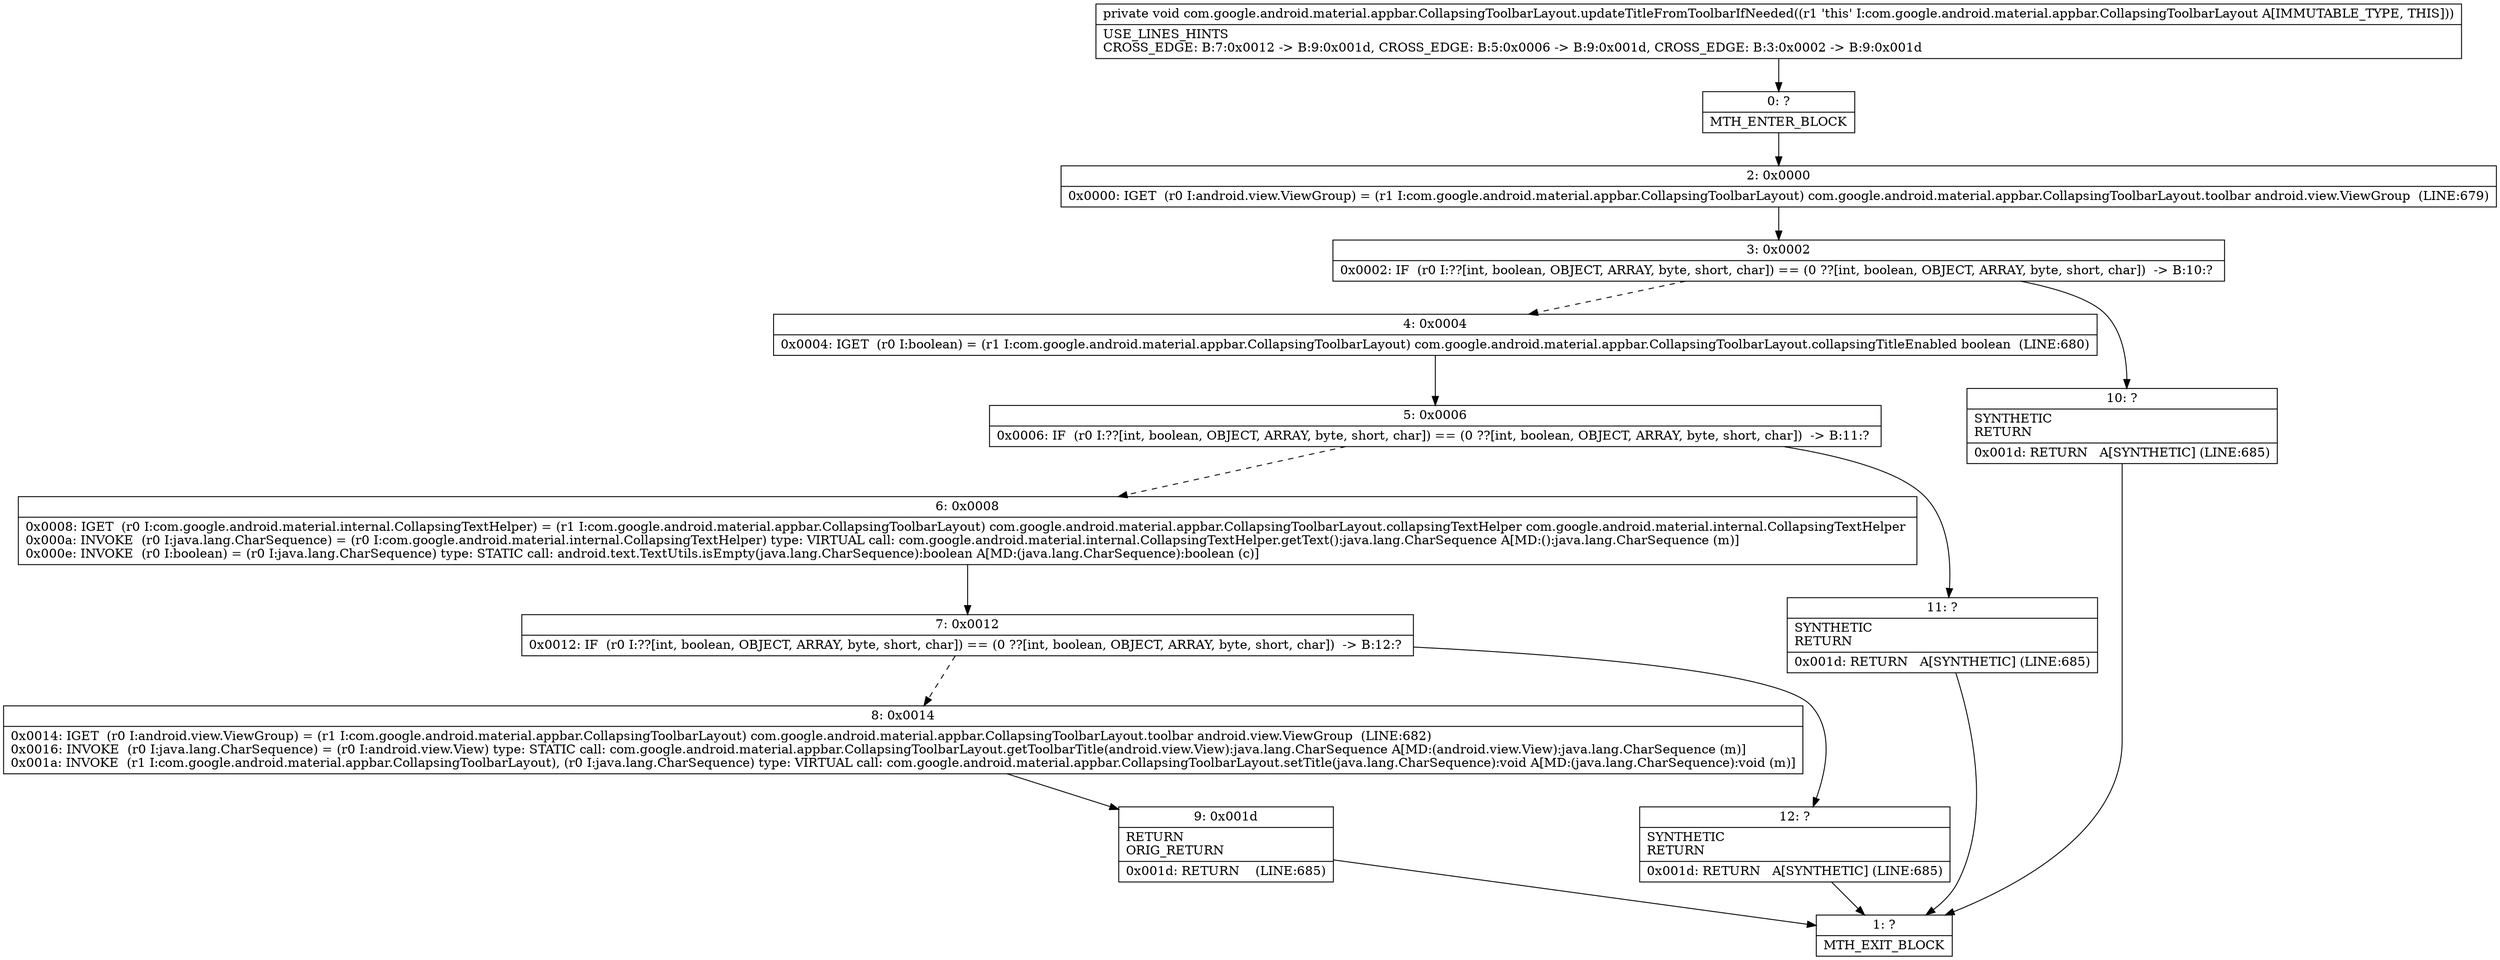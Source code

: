 digraph "CFG forcom.google.android.material.appbar.CollapsingToolbarLayout.updateTitleFromToolbarIfNeeded()V" {
Node_0 [shape=record,label="{0\:\ ?|MTH_ENTER_BLOCK\l}"];
Node_2 [shape=record,label="{2\:\ 0x0000|0x0000: IGET  (r0 I:android.view.ViewGroup) = (r1 I:com.google.android.material.appbar.CollapsingToolbarLayout) com.google.android.material.appbar.CollapsingToolbarLayout.toolbar android.view.ViewGroup  (LINE:679)\l}"];
Node_3 [shape=record,label="{3\:\ 0x0002|0x0002: IF  (r0 I:??[int, boolean, OBJECT, ARRAY, byte, short, char]) == (0 ??[int, boolean, OBJECT, ARRAY, byte, short, char])  \-\> B:10:? \l}"];
Node_4 [shape=record,label="{4\:\ 0x0004|0x0004: IGET  (r0 I:boolean) = (r1 I:com.google.android.material.appbar.CollapsingToolbarLayout) com.google.android.material.appbar.CollapsingToolbarLayout.collapsingTitleEnabled boolean  (LINE:680)\l}"];
Node_5 [shape=record,label="{5\:\ 0x0006|0x0006: IF  (r0 I:??[int, boolean, OBJECT, ARRAY, byte, short, char]) == (0 ??[int, boolean, OBJECT, ARRAY, byte, short, char])  \-\> B:11:? \l}"];
Node_6 [shape=record,label="{6\:\ 0x0008|0x0008: IGET  (r0 I:com.google.android.material.internal.CollapsingTextHelper) = (r1 I:com.google.android.material.appbar.CollapsingToolbarLayout) com.google.android.material.appbar.CollapsingToolbarLayout.collapsingTextHelper com.google.android.material.internal.CollapsingTextHelper \l0x000a: INVOKE  (r0 I:java.lang.CharSequence) = (r0 I:com.google.android.material.internal.CollapsingTextHelper) type: VIRTUAL call: com.google.android.material.internal.CollapsingTextHelper.getText():java.lang.CharSequence A[MD:():java.lang.CharSequence (m)]\l0x000e: INVOKE  (r0 I:boolean) = (r0 I:java.lang.CharSequence) type: STATIC call: android.text.TextUtils.isEmpty(java.lang.CharSequence):boolean A[MD:(java.lang.CharSequence):boolean (c)]\l}"];
Node_7 [shape=record,label="{7\:\ 0x0012|0x0012: IF  (r0 I:??[int, boolean, OBJECT, ARRAY, byte, short, char]) == (0 ??[int, boolean, OBJECT, ARRAY, byte, short, char])  \-\> B:12:? \l}"];
Node_8 [shape=record,label="{8\:\ 0x0014|0x0014: IGET  (r0 I:android.view.ViewGroup) = (r1 I:com.google.android.material.appbar.CollapsingToolbarLayout) com.google.android.material.appbar.CollapsingToolbarLayout.toolbar android.view.ViewGroup  (LINE:682)\l0x0016: INVOKE  (r0 I:java.lang.CharSequence) = (r0 I:android.view.View) type: STATIC call: com.google.android.material.appbar.CollapsingToolbarLayout.getToolbarTitle(android.view.View):java.lang.CharSequence A[MD:(android.view.View):java.lang.CharSequence (m)]\l0x001a: INVOKE  (r1 I:com.google.android.material.appbar.CollapsingToolbarLayout), (r0 I:java.lang.CharSequence) type: VIRTUAL call: com.google.android.material.appbar.CollapsingToolbarLayout.setTitle(java.lang.CharSequence):void A[MD:(java.lang.CharSequence):void (m)]\l}"];
Node_9 [shape=record,label="{9\:\ 0x001d|RETURN\lORIG_RETURN\l|0x001d: RETURN    (LINE:685)\l}"];
Node_1 [shape=record,label="{1\:\ ?|MTH_EXIT_BLOCK\l}"];
Node_12 [shape=record,label="{12\:\ ?|SYNTHETIC\lRETURN\l|0x001d: RETURN   A[SYNTHETIC] (LINE:685)\l}"];
Node_11 [shape=record,label="{11\:\ ?|SYNTHETIC\lRETURN\l|0x001d: RETURN   A[SYNTHETIC] (LINE:685)\l}"];
Node_10 [shape=record,label="{10\:\ ?|SYNTHETIC\lRETURN\l|0x001d: RETURN   A[SYNTHETIC] (LINE:685)\l}"];
MethodNode[shape=record,label="{private void com.google.android.material.appbar.CollapsingToolbarLayout.updateTitleFromToolbarIfNeeded((r1 'this' I:com.google.android.material.appbar.CollapsingToolbarLayout A[IMMUTABLE_TYPE, THIS]))  | USE_LINES_HINTS\lCROSS_EDGE: B:7:0x0012 \-\> B:9:0x001d, CROSS_EDGE: B:5:0x0006 \-\> B:9:0x001d, CROSS_EDGE: B:3:0x0002 \-\> B:9:0x001d\l}"];
MethodNode -> Node_0;Node_0 -> Node_2;
Node_2 -> Node_3;
Node_3 -> Node_4[style=dashed];
Node_3 -> Node_10;
Node_4 -> Node_5;
Node_5 -> Node_6[style=dashed];
Node_5 -> Node_11;
Node_6 -> Node_7;
Node_7 -> Node_8[style=dashed];
Node_7 -> Node_12;
Node_8 -> Node_9;
Node_9 -> Node_1;
Node_12 -> Node_1;
Node_11 -> Node_1;
Node_10 -> Node_1;
}

